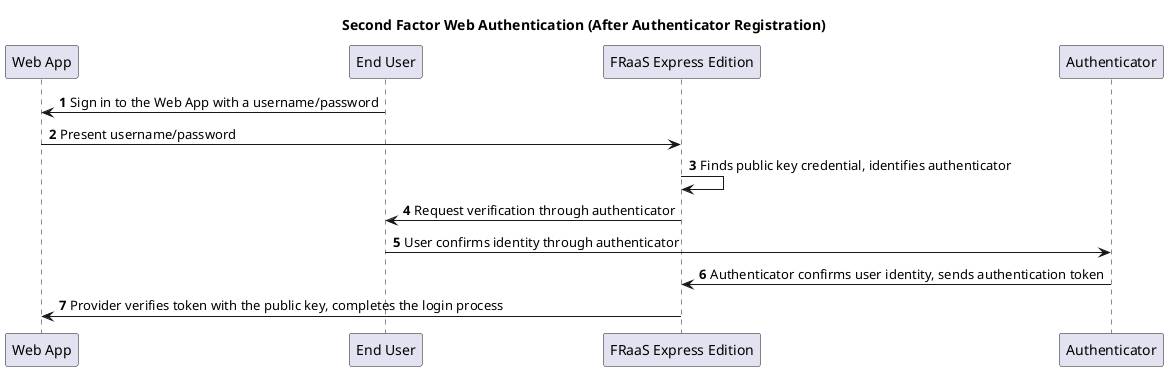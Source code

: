 @startuml


title Second Factor Web Authentication (After Authenticator Registration)
autonumber
  
participant "Web App" as Client
participant "End User" as User
participant "FRaaS Express Edition" as Provider
participant "Authenticator" as Authenticator

User->Client: Sign in to the Web App with a username/password
  
Client->Provider: Present username/password

Provider->Provider: Finds public key credential, identifies authenticator

Provider->User: Request verification through authenticator

User->Authenticator: User confirms identity through authenticator

Authenticator->Provider: Authenticator confirms user identity, sends authentication token

Provider->Client: Provider verifies token with the public key, completes the login process


@enduml